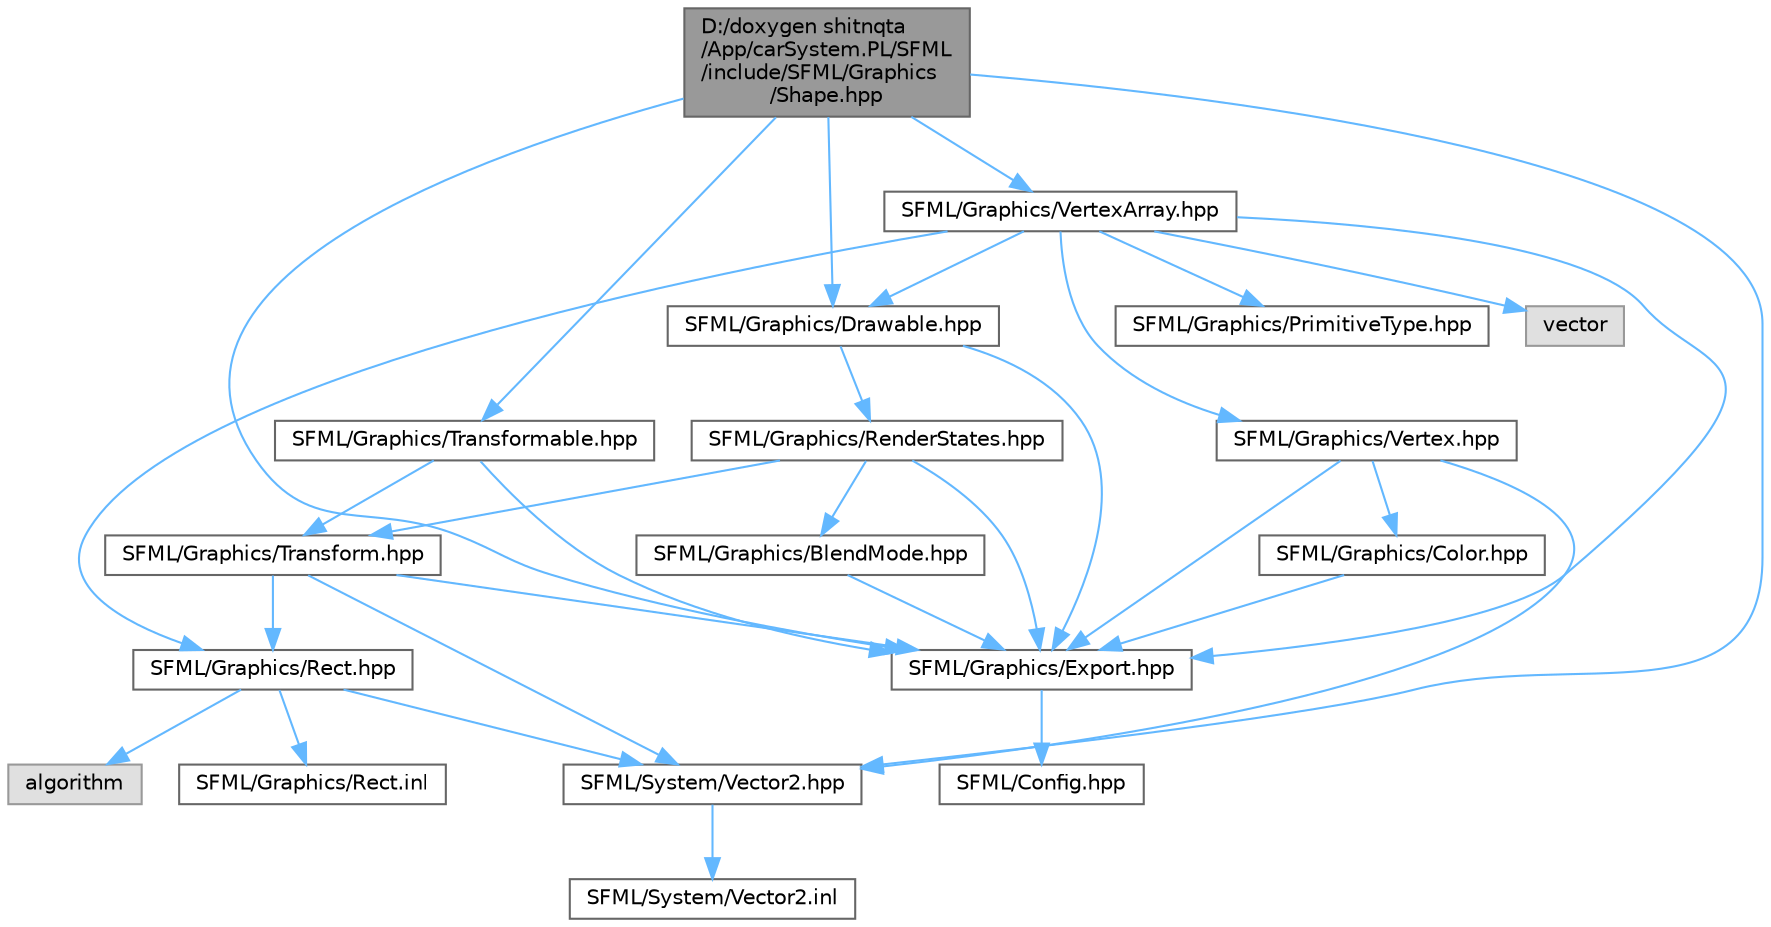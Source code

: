 digraph "D:/doxygen shitnqta/App/carSystem.PL/SFML/include/SFML/Graphics/Shape.hpp"
{
 // INTERACTIVE_SVG=YES
 // LATEX_PDF_SIZE
  bgcolor="transparent";
  edge [fontname=Helvetica,fontsize=10,labelfontname=Helvetica,labelfontsize=10];
  node [fontname=Helvetica,fontsize=10,shape=box,height=0.2,width=0.4];
  Node1 [id="Node000001",label="D:/doxygen shitnqta\l/App/carSystem.PL/SFML\l/include/SFML/Graphics\l/Shape.hpp",height=0.2,width=0.4,color="gray40", fillcolor="grey60", style="filled", fontcolor="black",tooltip=" "];
  Node1 -> Node2 [id="edge32_Node000001_Node000002",color="steelblue1",style="solid",tooltip=" "];
  Node2 [id="Node000002",label="SFML/Graphics/Export.hpp",height=0.2,width=0.4,color="grey40", fillcolor="white", style="filled",URL="$a02206.html",tooltip=" "];
  Node2 -> Node3 [id="edge33_Node000002_Node000003",color="steelblue1",style="solid",tooltip=" "];
  Node3 [id="Node000003",label="SFML/Config.hpp",height=0.2,width=0.4,color="grey40", fillcolor="white", style="filled",URL="$a00359.html",tooltip=" "];
  Node1 -> Node4 [id="edge34_Node000001_Node000004",color="steelblue1",style="solid",tooltip=" "];
  Node4 [id="Node000004",label="SFML/Graphics/Drawable.hpp",height=0.2,width=0.4,color="grey40", fillcolor="white", style="filled",URL="$a00377.html",tooltip=" "];
  Node4 -> Node2 [id="edge35_Node000004_Node000002",color="steelblue1",style="solid",tooltip=" "];
  Node4 -> Node5 [id="edge36_Node000004_Node000005",color="steelblue1",style="solid",tooltip=" "];
  Node5 [id="Node000005",label="SFML/Graphics/RenderStates.hpp",height=0.2,width=0.4,color="grey40", fillcolor="white", style="filled",URL="$a00407.html",tooltip=" "];
  Node5 -> Node2 [id="edge37_Node000005_Node000002",color="steelblue1",style="solid",tooltip=" "];
  Node5 -> Node6 [id="edge38_Node000005_Node000006",color="steelblue1",style="solid",tooltip=" "];
  Node6 [id="Node000006",label="SFML/Graphics/BlendMode.hpp",height=0.2,width=0.4,color="grey40", fillcolor="white", style="filled",URL="$a00365.html",tooltip=" "];
  Node6 -> Node2 [id="edge39_Node000006_Node000002",color="steelblue1",style="solid",tooltip=" "];
  Node5 -> Node7 [id="edge40_Node000005_Node000007",color="steelblue1",style="solid",tooltip=" "];
  Node7 [id="Node000007",label="SFML/Graphics/Transform.hpp",height=0.2,width=0.4,color="grey40", fillcolor="white", style="filled",URL="$a00434.html",tooltip=" "];
  Node7 -> Node2 [id="edge41_Node000007_Node000002",color="steelblue1",style="solid",tooltip=" "];
  Node7 -> Node8 [id="edge42_Node000007_Node000008",color="steelblue1",style="solid",tooltip=" "];
  Node8 [id="Node000008",label="SFML/Graphics/Rect.hpp",height=0.2,width=0.4,color="grey40", fillcolor="white", style="filled",URL="$a00398.html",tooltip=" "];
  Node8 -> Node9 [id="edge43_Node000008_Node000009",color="steelblue1",style="solid",tooltip=" "];
  Node9 [id="Node000009",label="SFML/System/Vector2.hpp",height=0.2,width=0.4,color="grey40", fillcolor="white", style="filled",URL="$a00554.html",tooltip=" "];
  Node9 -> Node10 [id="edge44_Node000009_Node000010",color="steelblue1",style="solid",tooltip=" "];
  Node10 [id="Node000010",label="SFML/System/Vector2.inl",height=0.2,width=0.4,color="grey40", fillcolor="white", style="filled",URL="$a00557.html",tooltip=" "];
  Node8 -> Node11 [id="edge45_Node000008_Node000011",color="steelblue1",style="solid",tooltip=" "];
  Node11 [id="Node000011",label="algorithm",height=0.2,width=0.4,color="grey60", fillcolor="#E0E0E0", style="filled",tooltip=" "];
  Node8 -> Node12 [id="edge46_Node000008_Node000012",color="steelblue1",style="solid",tooltip=" "];
  Node12 [id="Node000012",label="SFML/Graphics/Rect.inl",height=0.2,width=0.4,color="grey40", fillcolor="white", style="filled",URL="$a00401.html",tooltip=" "];
  Node7 -> Node9 [id="edge47_Node000007_Node000009",color="steelblue1",style="solid",tooltip=" "];
  Node1 -> Node13 [id="edge48_Node000001_Node000013",color="steelblue1",style="solid",tooltip=" "];
  Node13 [id="Node000013",label="SFML/Graphics/Transformable.hpp",height=0.2,width=0.4,color="grey40", fillcolor="white", style="filled",URL="$a00437.html",tooltip=" "];
  Node13 -> Node2 [id="edge49_Node000013_Node000002",color="steelblue1",style="solid",tooltip=" "];
  Node13 -> Node7 [id="edge50_Node000013_Node000007",color="steelblue1",style="solid",tooltip=" "];
  Node1 -> Node14 [id="edge51_Node000001_Node000014",color="steelblue1",style="solid",tooltip=" "];
  Node14 [id="Node000014",label="SFML/Graphics/VertexArray.hpp",height=0.2,width=0.4,color="grey40", fillcolor="white", style="filled",URL="$a00443.html",tooltip=" "];
  Node14 -> Node2 [id="edge52_Node000014_Node000002",color="steelblue1",style="solid",tooltip=" "];
  Node14 -> Node15 [id="edge53_Node000014_Node000015",color="steelblue1",style="solid",tooltip=" "];
  Node15 [id="Node000015",label="SFML/Graphics/Vertex.hpp",height=0.2,width=0.4,color="grey40", fillcolor="white", style="filled",URL="$a00440.html",tooltip=" "];
  Node15 -> Node2 [id="edge54_Node000015_Node000002",color="steelblue1",style="solid",tooltip=" "];
  Node15 -> Node16 [id="edge55_Node000015_Node000016",color="steelblue1",style="solid",tooltip=" "];
  Node16 [id="Node000016",label="SFML/Graphics/Color.hpp",height=0.2,width=0.4,color="grey40", fillcolor="white", style="filled",URL="$a00371.html",tooltip=" "];
  Node16 -> Node2 [id="edge56_Node000016_Node000002",color="steelblue1",style="solid",tooltip=" "];
  Node15 -> Node9 [id="edge57_Node000015_Node000009",color="steelblue1",style="solid",tooltip=" "];
  Node14 -> Node17 [id="edge58_Node000014_Node000017",color="steelblue1",style="solid",tooltip=" "];
  Node17 [id="Node000017",label="SFML/Graphics/PrimitiveType.hpp",height=0.2,width=0.4,color="grey40", fillcolor="white", style="filled",URL="$a00395.html",tooltip=" "];
  Node14 -> Node8 [id="edge59_Node000014_Node000008",color="steelblue1",style="solid",tooltip=" "];
  Node14 -> Node4 [id="edge60_Node000014_Node000004",color="steelblue1",style="solid",tooltip=" "];
  Node14 -> Node18 [id="edge61_Node000014_Node000018",color="steelblue1",style="solid",tooltip=" "];
  Node18 [id="Node000018",label="vector",height=0.2,width=0.4,color="grey60", fillcolor="#E0E0E0", style="filled",tooltip=" "];
  Node1 -> Node9 [id="edge62_Node000001_Node000009",color="steelblue1",style="solid",tooltip=" "];
}
